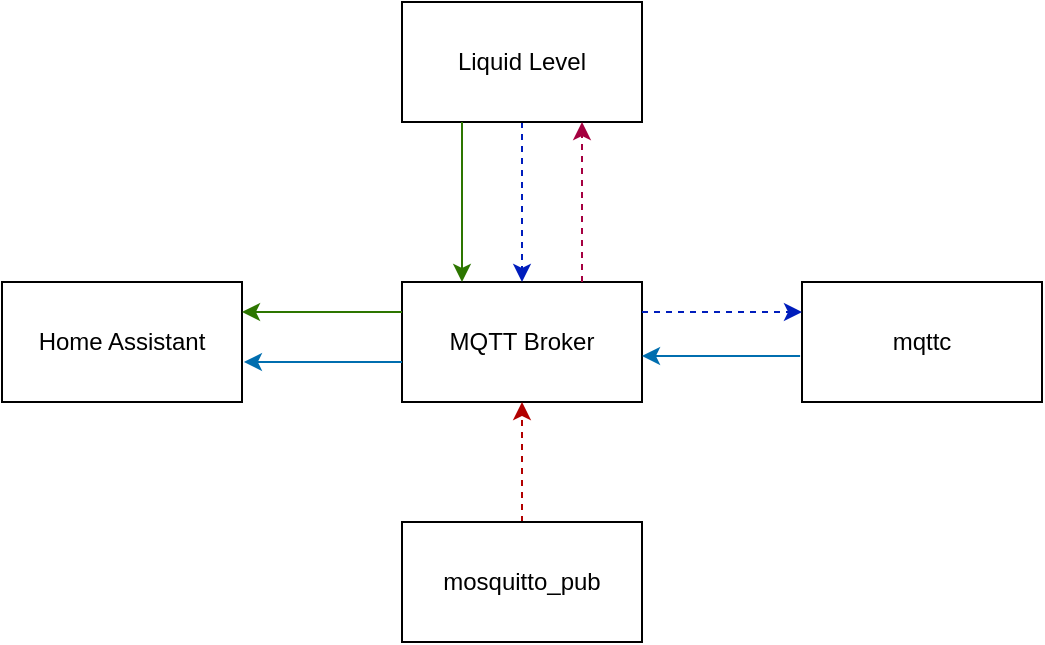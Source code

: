 <mxfile version="14.6.13" type="device"><diagram id="uaWLGdnJUPiZP8tU6v6v" name="Page-1"><mxGraphModel dx="1350" dy="816" grid="1" gridSize="10" guides="1" tooltips="1" connect="1" arrows="1" fold="1" page="1" pageScale="1" pageWidth="1169" pageHeight="827" math="0" shadow="0"><root><mxCell id="0"/><mxCell id="1" parent="0"/><mxCell id="-9hiljQs1BHg0A4CR1zs-1" value="Home Assistant" style="rounded=0;whiteSpace=wrap;html=1;" vertex="1" parent="1"><mxGeometry x="80" y="280" width="120" height="60" as="geometry"/></mxCell><mxCell id="-9hiljQs1BHg0A4CR1zs-2" value="MQTT Broker" style="rounded=0;whiteSpace=wrap;html=1;" vertex="1" parent="1"><mxGeometry x="280" y="280" width="120" height="60" as="geometry"/></mxCell><mxCell id="-9hiljQs1BHg0A4CR1zs-10" style="edgeStyle=orthogonalEdgeStyle;rounded=0;orthogonalLoop=1;jettySize=auto;html=1;exitX=0.5;exitY=1;exitDx=0;exitDy=0;fillColor=#0050ef;strokeColor=#001DBC;dashed=1;" edge="1" parent="1" source="-9hiljQs1BHg0A4CR1zs-3" target="-9hiljQs1BHg0A4CR1zs-2"><mxGeometry relative="1" as="geometry"/></mxCell><mxCell id="-9hiljQs1BHg0A4CR1zs-3" value="Liquid Level" style="rounded=0;whiteSpace=wrap;html=1;" vertex="1" parent="1"><mxGeometry x="280" y="140" width="120" height="60" as="geometry"/></mxCell><mxCell id="-9hiljQs1BHg0A4CR1zs-4" value="mqttc" style="rounded=0;whiteSpace=wrap;html=1;" vertex="1" parent="1"><mxGeometry x="480" y="280" width="120" height="60" as="geometry"/></mxCell><mxCell id="-9hiljQs1BHg0A4CR1zs-5" value="" style="endArrow=classic;html=1;entryX=0.25;entryY=0;entryDx=0;entryDy=0;exitX=0.25;exitY=1;exitDx=0;exitDy=0;fillColor=#60a917;strokeColor=#2D7600;" edge="1" parent="1" source="-9hiljQs1BHg0A4CR1zs-3" target="-9hiljQs1BHg0A4CR1zs-2"><mxGeometry width="50" height="50" relative="1" as="geometry"><mxPoint x="310" y="202" as="sourcePoint"/><mxPoint x="610" y="390" as="targetPoint"/><Array as="points"><mxPoint x="310" y="240"/></Array></mxGeometry></mxCell><mxCell id="-9hiljQs1BHg0A4CR1zs-6" value="" style="endArrow=classic;html=1;entryX=1;entryY=0.25;entryDx=0;entryDy=0;fillColor=#60a917;strokeColor=#2D7600;exitX=0;exitY=0.25;exitDx=0;exitDy=0;" edge="1" parent="1" source="-9hiljQs1BHg0A4CR1zs-2" target="-9hiljQs1BHg0A4CR1zs-1"><mxGeometry width="50" height="50" relative="1" as="geometry"><mxPoint x="250" y="280" as="sourcePoint"/><mxPoint x="320" y="290" as="targetPoint"/><Array as="points"><mxPoint x="240" y="295"/></Array></mxGeometry></mxCell><mxCell id="-9hiljQs1BHg0A4CR1zs-12" style="edgeStyle=orthogonalEdgeStyle;rounded=0;orthogonalLoop=1;jettySize=auto;html=1;exitX=1;exitY=0.25;exitDx=0;exitDy=0;fillColor=#0050ef;strokeColor=#001DBC;entryX=0;entryY=0.25;entryDx=0;entryDy=0;dashed=1;" edge="1" parent="1" source="-9hiljQs1BHg0A4CR1zs-2" target="-9hiljQs1BHg0A4CR1zs-4"><mxGeometry relative="1" as="geometry"><mxPoint x="350" y="210" as="sourcePoint"/><mxPoint x="350" y="290" as="targetPoint"/></mxGeometry></mxCell><mxCell id="-9hiljQs1BHg0A4CR1zs-15" value="" style="endArrow=classic;html=1;entryX=0.75;entryY=1;entryDx=0;entryDy=0;exitX=0.75;exitY=0;exitDx=0;exitDy=0;fillColor=#d80073;strokeColor=#A50040;dashed=1;" edge="1" parent="1" source="-9hiljQs1BHg0A4CR1zs-2" target="-9hiljQs1BHg0A4CR1zs-3"><mxGeometry width="50" height="50" relative="1" as="geometry"><mxPoint x="560" y="440" as="sourcePoint"/><mxPoint x="610" y="390" as="targetPoint"/></mxGeometry></mxCell><mxCell id="-9hiljQs1BHg0A4CR1zs-16" value="" style="endArrow=classic;html=1;fillColor=#e51400;strokeColor=#B20000;dashed=1;entryX=0.5;entryY=1;entryDx=0;entryDy=0;exitX=0.5;exitY=0;exitDx=0;exitDy=0;" edge="1" parent="1" source="-9hiljQs1BHg0A4CR1zs-17" target="-9hiljQs1BHg0A4CR1zs-2"><mxGeometry width="50" height="50" relative="1" as="geometry"><mxPoint x="370" y="380" as="sourcePoint"/><mxPoint x="370" y="340" as="targetPoint"/></mxGeometry></mxCell><mxCell id="-9hiljQs1BHg0A4CR1zs-17" value="mosquitto_pub" style="rounded=0;whiteSpace=wrap;html=1;" vertex="1" parent="1"><mxGeometry x="280" y="400" width="120" height="60" as="geometry"/></mxCell><mxCell id="-9hiljQs1BHg0A4CR1zs-24" value="" style="endArrow=classic;html=1;exitX=-0.008;exitY=0.617;exitDx=0;exitDy=0;exitPerimeter=0;fillColor=#1ba1e2;strokeColor=#006EAF;" edge="1" parent="1" source="-9hiljQs1BHg0A4CR1zs-4"><mxGeometry width="50" height="50" relative="1" as="geometry"><mxPoint x="560" y="440" as="sourcePoint"/><mxPoint x="400" y="317" as="targetPoint"/></mxGeometry></mxCell><mxCell id="-9hiljQs1BHg0A4CR1zs-25" value="" style="endArrow=classic;html=1;exitX=-0.008;exitY=0.617;exitDx=0;exitDy=0;exitPerimeter=0;fillColor=#1ba1e2;strokeColor=#006EAF;" edge="1" parent="1"><mxGeometry width="50" height="50" relative="1" as="geometry"><mxPoint x="280" y="320.02" as="sourcePoint"/><mxPoint x="200.96" y="320" as="targetPoint"/></mxGeometry></mxCell></root></mxGraphModel></diagram></mxfile>